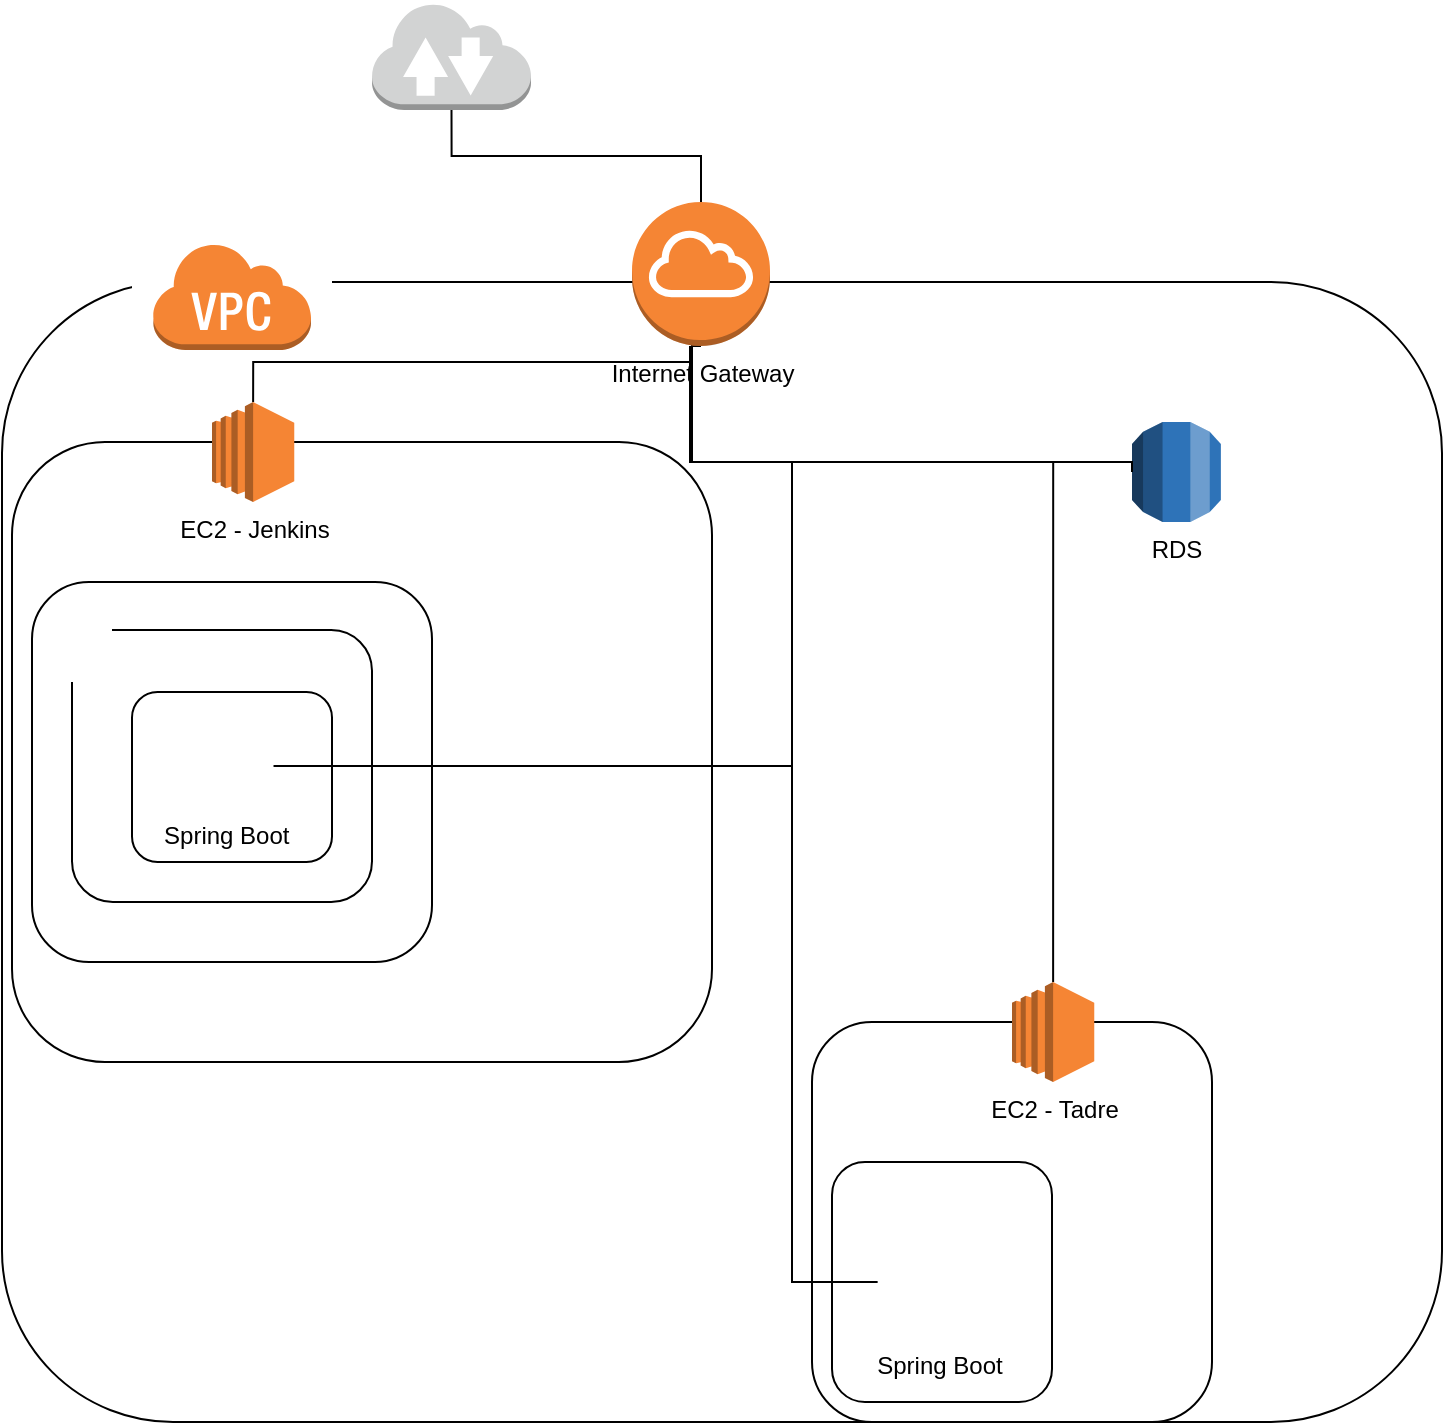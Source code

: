 <mxfile version="14.0.1" type="github">
  <diagram id="ytBd_0UV_WSInV7KMpm_" name="Page-1">
    <mxGraphModel dx="1718" dy="2004" grid="1" gridSize="10" guides="1" tooltips="1" connect="1" arrows="1" fold="1" page="1" pageScale="1" pageWidth="850" pageHeight="1100" math="0" shadow="0">
      <root>
        <mxCell id="0" />
        <mxCell id="1" parent="0" />
        <mxCell id="bhDUzk-cqeY6hgBoZwq5-26" value="" style="rounded=1;whiteSpace=wrap;html=1;fillColor=none;" vertex="1" parent="1">
          <mxGeometry x="130" y="275" width="100" height="85" as="geometry" />
        </mxCell>
        <mxCell id="bhDUzk-cqeY6hgBoZwq5-22" value="" style="rounded=1;whiteSpace=wrap;html=1;fillColor=none;" vertex="1" parent="1">
          <mxGeometry x="100" y="244" width="150" height="136" as="geometry" />
        </mxCell>
        <mxCell id="bhDUzk-cqeY6hgBoZwq5-23" value="" style="rounded=0;whiteSpace=wrap;html=1;strokeColor=none;" vertex="1" parent="1">
          <mxGeometry x="91.13" y="233" width="28.87" height="37" as="geometry" />
        </mxCell>
        <mxCell id="bhDUzk-cqeY6hgBoZwq5-7" value="" style="rounded=1;whiteSpace=wrap;html=1;fillColor=none;" vertex="1" parent="1">
          <mxGeometry x="80" y="220" width="200" height="190" as="geometry" />
        </mxCell>
        <mxCell id="bhDUzk-cqeY6hgBoZwq5-2" value="" style="rounded=1;whiteSpace=wrap;html=1;fillColor=none;" vertex="1" parent="1">
          <mxGeometry x="65" y="70" width="720" height="570" as="geometry" />
        </mxCell>
        <mxCell id="bhDUzk-cqeY6hgBoZwq5-5" value="" style="rounded=1;whiteSpace=wrap;html=1;fillColor=none;" vertex="1" parent="1">
          <mxGeometry x="70" y="150" width="350" height="310" as="geometry" />
        </mxCell>
        <mxCell id="bhDUzk-cqeY6hgBoZwq5-3" value="" style="rounded=0;whiteSpace=wrap;html=1;strokeColor=none;" vertex="1" parent="1">
          <mxGeometry x="130" y="50" width="100" height="60" as="geometry" />
        </mxCell>
        <mxCell id="bhDUzk-cqeY6hgBoZwq5-1" value="" style="outlineConnect=0;dashed=0;verticalLabelPosition=bottom;verticalAlign=top;align=center;html=1;shape=mxgraph.aws3.virtual_private_cloud;fillColor=#F58534;gradientColor=none;" vertex="1" parent="1">
          <mxGeometry x="140" y="50" width="79.5" height="54" as="geometry" />
        </mxCell>
        <mxCell id="bhDUzk-cqeY6hgBoZwq5-37" style="edgeStyle=orthogonalEdgeStyle;rounded=0;orthogonalLoop=1;jettySize=auto;html=1;exitX=0.5;exitY=0;exitDx=0;exitDy=0;exitPerimeter=0;endArrow=none;endFill=0;strokeColor=#000000;" edge="1" parent="1" source="bhDUzk-cqeY6hgBoZwq5-4" target="bhDUzk-cqeY6hgBoZwq5-34">
          <mxGeometry relative="1" as="geometry">
            <Array as="points">
              <mxPoint x="191" y="110" />
              <mxPoint x="410" y="110" />
            </Array>
          </mxGeometry>
        </mxCell>
        <mxCell id="bhDUzk-cqeY6hgBoZwq5-4" value="&lt;div&gt;EC2 - Jenkins&lt;/div&gt;" style="outlineConnect=0;dashed=0;verticalLabelPosition=bottom;verticalAlign=top;align=center;html=1;shape=mxgraph.aws3.ec2;fillColor=#F58534;gradientColor=none;rounded=1;" vertex="1" parent="1">
          <mxGeometry x="170" y="130" width="41.13" height="50" as="geometry" />
        </mxCell>
        <mxCell id="bhDUzk-cqeY6hgBoZwq5-6" value="" style="shape=image;html=1;verticalAlign=top;verticalLabelPosition=bottom;labelBackgroundColor=#ffffff;imageAspect=0;aspect=fixed;image=https://cdn3.iconfinder.com/data/icons/social-media-2169/24/social_media_social_media_logo_docker-128.png;rounded=1;fillColor=none;" vertex="1" parent="1">
          <mxGeometry x="100" y="190" width="54" height="54" as="geometry" />
        </mxCell>
        <mxCell id="bhDUzk-cqeY6hgBoZwq5-8" value="" style="shape=image;html=1;verticalAlign=top;verticalLabelPosition=bottom;labelBackgroundColor=#ffffff;imageAspect=0;aspect=fixed;image=https://cdn4.iconfinder.com/data/icons/logos-brands-5/24/jenkins-128.png;rounded=1;fillColor=none;" vertex="1" parent="1">
          <mxGeometry x="86" y="233" width="34" height="34" as="geometry" />
        </mxCell>
        <mxCell id="bhDUzk-cqeY6hgBoZwq5-9" value="" style="rounded=1;whiteSpace=wrap;html=1;fillColor=none;" vertex="1" parent="1">
          <mxGeometry x="480" y="510" width="110" height="120" as="geometry" />
        </mxCell>
        <mxCell id="bhDUzk-cqeY6hgBoZwq5-10" value="" style="rounded=1;whiteSpace=wrap;html=1;fillColor=none;" vertex="1" parent="1">
          <mxGeometry x="470" y="440" width="200" height="200" as="geometry" />
        </mxCell>
        <mxCell id="bhDUzk-cqeY6hgBoZwq5-38" style="edgeStyle=orthogonalEdgeStyle;rounded=0;orthogonalLoop=1;jettySize=auto;html=1;exitX=0.5;exitY=0;exitDx=0;exitDy=0;exitPerimeter=0;entryX=0.5;entryY=1;entryDx=0;entryDy=0;entryPerimeter=0;endArrow=none;endFill=0;strokeColor=#000000;" edge="1" parent="1" source="bhDUzk-cqeY6hgBoZwq5-11" target="bhDUzk-cqeY6hgBoZwq5-34">
          <mxGeometry relative="1" as="geometry">
            <Array as="points">
              <mxPoint x="591" y="160" />
              <mxPoint x="410" y="160" />
            </Array>
          </mxGeometry>
        </mxCell>
        <mxCell id="bhDUzk-cqeY6hgBoZwq5-11" value="&lt;div&gt;EC2 - Tadre&lt;/div&gt;" style="outlineConnect=0;dashed=0;verticalLabelPosition=bottom;verticalAlign=top;align=center;html=1;shape=mxgraph.aws3.ec2;fillColor=#F58534;gradientColor=none;rounded=1;" vertex="1" parent="1">
          <mxGeometry x="570" y="420" width="41.13" height="50" as="geometry" />
        </mxCell>
        <mxCell id="bhDUzk-cqeY6hgBoZwq5-12" value="" style="shape=image;html=1;verticalAlign=top;verticalLabelPosition=bottom;labelBackgroundColor=#ffffff;imageAspect=0;aspect=fixed;image=https://cdn3.iconfinder.com/data/icons/social-media-2169/24/social_media_social_media_logo_docker-128.png;rounded=1;fillColor=none;" vertex="1" parent="1">
          <mxGeometry x="500" y="480" width="54" height="54" as="geometry" />
        </mxCell>
        <mxCell id="bhDUzk-cqeY6hgBoZwq5-31" style="edgeStyle=orthogonalEdgeStyle;rounded=0;orthogonalLoop=1;jettySize=auto;html=1;exitX=0;exitY=0.5;exitDx=0;exitDy=0;entryX=0;entryY=0.5;entryDx=0;entryDy=0;entryPerimeter=0;endArrow=none;endFill=0;" edge="1" parent="1" source="bhDUzk-cqeY6hgBoZwq5-19" target="bhDUzk-cqeY6hgBoZwq5-20">
          <mxGeometry relative="1" as="geometry">
            <Array as="points">
              <mxPoint x="460" y="570" />
              <mxPoint x="460" y="160" />
              <mxPoint x="630" y="160" />
            </Array>
          </mxGeometry>
        </mxCell>
        <mxCell id="bhDUzk-cqeY6hgBoZwq5-19" value="Spring Boot" style="shape=image;verticalLabelPosition=bottom;labelBackgroundColor=#ffffff;verticalAlign=top;aspect=fixed;imageAspect=0;image=https://dzone.com/storage/temp/12434118-spring-boot-logo.png;" vertex="1" parent="1">
          <mxGeometry x="502.82" y="542" width="62.35" height="56" as="geometry" />
        </mxCell>
        <mxCell id="bhDUzk-cqeY6hgBoZwq5-36" style="edgeStyle=orthogonalEdgeStyle;rounded=0;orthogonalLoop=1;jettySize=auto;html=1;exitX=0;exitY=0.5;exitDx=0;exitDy=0;exitPerimeter=0;endArrow=none;endFill=0;strokeColor=#000000;" edge="1" parent="1" source="bhDUzk-cqeY6hgBoZwq5-20" target="bhDUzk-cqeY6hgBoZwq5-34">
          <mxGeometry relative="1" as="geometry">
            <Array as="points">
              <mxPoint x="630" y="160" />
              <mxPoint x="409" y="160" />
            </Array>
          </mxGeometry>
        </mxCell>
        <mxCell id="bhDUzk-cqeY6hgBoZwq5-20" value="RDS" style="outlineConnect=0;dashed=0;verticalLabelPosition=bottom;verticalAlign=top;align=center;html=1;shape=mxgraph.aws3.rds;fillColor=#2E73B8;gradientColor=none;rounded=1;" vertex="1" parent="1">
          <mxGeometry x="630" y="140" width="44.44" height="50" as="geometry" />
        </mxCell>
        <mxCell id="bhDUzk-cqeY6hgBoZwq5-24" value="" style="shape=image;html=1;verticalAlign=top;verticalLabelPosition=bottom;labelBackgroundColor=#ffffff;imageAspect=0;aspect=fixed;image=https://cdn3.iconfinder.com/data/icons/social-media-2169/24/social_media_social_media_logo_docker-128.png;rounded=1;fillColor=none;" vertex="1" parent="1">
          <mxGeometry x="116" y="244" width="54" height="54" as="geometry" />
        </mxCell>
        <mxCell id="bhDUzk-cqeY6hgBoZwq5-30" style="edgeStyle=orthogonalEdgeStyle;rounded=0;orthogonalLoop=1;jettySize=auto;html=1;exitX=1;exitY=0.5;exitDx=0;exitDy=0;entryX=0;entryY=0.5;entryDx=0;entryDy=0;entryPerimeter=0;endArrow=none;endFill=0;" edge="1" parent="1" source="bhDUzk-cqeY6hgBoZwq5-27" target="bhDUzk-cqeY6hgBoZwq5-20">
          <mxGeometry relative="1" as="geometry">
            <Array as="points">
              <mxPoint x="460" y="312" />
              <mxPoint x="460" y="160" />
              <mxPoint x="630" y="160" />
            </Array>
          </mxGeometry>
        </mxCell>
        <mxCell id="bhDUzk-cqeY6hgBoZwq5-27" value="Spring Boot" style="shape=image;verticalLabelPosition=bottom;labelBackgroundColor=#ffffff;verticalAlign=top;aspect=fixed;imageAspect=0;image=https://dzone.com/storage/temp/12434118-spring-boot-logo.png;" vertex="1" parent="1">
          <mxGeometry x="154" y="291" width="46.76" height="42" as="geometry" />
        </mxCell>
        <mxCell id="bhDUzk-cqeY6hgBoZwq5-32" value="" style="outlineConnect=0;dashed=0;verticalLabelPosition=bottom;verticalAlign=top;align=center;html=1;shape=mxgraph.aws3.internet_2;fillColor=#D2D3D3;gradientColor=none;rounded=1;" vertex="1" parent="1">
          <mxGeometry x="250" y="-70" width="79.5" height="54" as="geometry" />
        </mxCell>
        <mxCell id="bhDUzk-cqeY6hgBoZwq5-35" style="edgeStyle=orthogonalEdgeStyle;rounded=0;orthogonalLoop=1;jettySize=auto;html=1;exitX=0.5;exitY=0;exitDx=0;exitDy=0;exitPerimeter=0;entryX=0.5;entryY=1;entryDx=0;entryDy=0;entryPerimeter=0;endArrow=none;endFill=0;strokeColor=#000000;" edge="1" parent="1" source="bhDUzk-cqeY6hgBoZwq5-34" target="bhDUzk-cqeY6hgBoZwq5-32">
          <mxGeometry relative="1" as="geometry" />
        </mxCell>
        <mxCell id="bhDUzk-cqeY6hgBoZwq5-34" value="&lt;div&gt;Internet Gateway&lt;/div&gt;&lt;div&gt;&lt;br&gt;&lt;/div&gt;" style="outlineConnect=0;dashed=0;verticalLabelPosition=bottom;verticalAlign=top;align=center;html=1;shape=mxgraph.aws3.internet_gateway;fillColor=#F58534;gradientColor=none;rounded=1;" vertex="1" parent="1">
          <mxGeometry x="380" y="30" width="69" height="72" as="geometry" />
        </mxCell>
      </root>
    </mxGraphModel>
  </diagram>
</mxfile>
